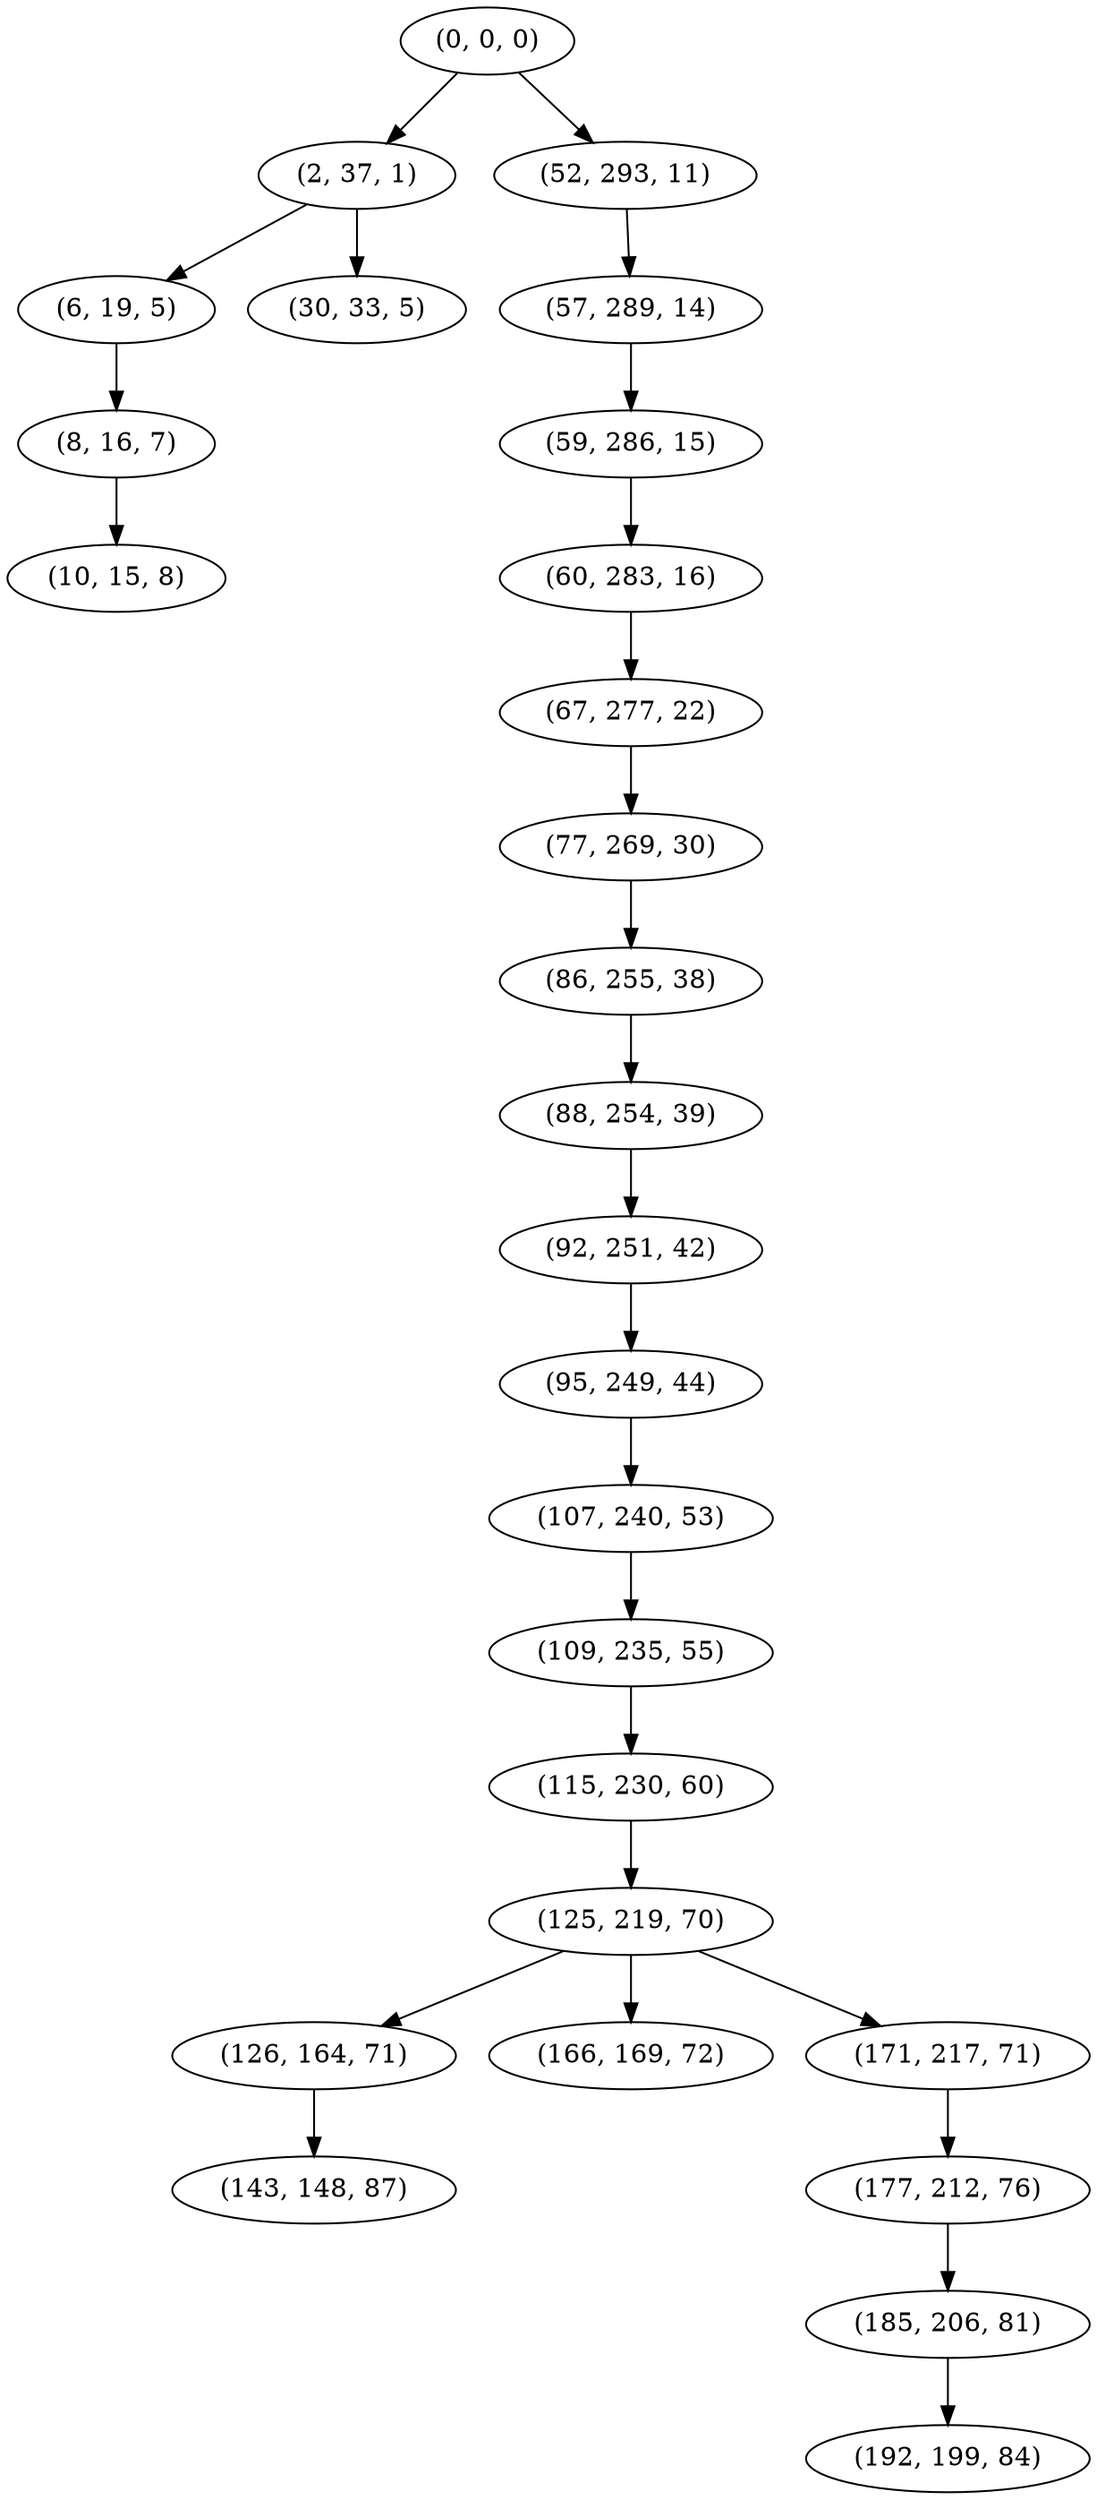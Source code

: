 digraph tree {
    "(0, 0, 0)";
    "(2, 37, 1)";
    "(6, 19, 5)";
    "(8, 16, 7)";
    "(10, 15, 8)";
    "(30, 33, 5)";
    "(52, 293, 11)";
    "(57, 289, 14)";
    "(59, 286, 15)";
    "(60, 283, 16)";
    "(67, 277, 22)";
    "(77, 269, 30)";
    "(86, 255, 38)";
    "(88, 254, 39)";
    "(92, 251, 42)";
    "(95, 249, 44)";
    "(107, 240, 53)";
    "(109, 235, 55)";
    "(115, 230, 60)";
    "(125, 219, 70)";
    "(126, 164, 71)";
    "(143, 148, 87)";
    "(166, 169, 72)";
    "(171, 217, 71)";
    "(177, 212, 76)";
    "(185, 206, 81)";
    "(192, 199, 84)";
    "(0, 0, 0)" -> "(2, 37, 1)";
    "(0, 0, 0)" -> "(52, 293, 11)";
    "(2, 37, 1)" -> "(6, 19, 5)";
    "(2, 37, 1)" -> "(30, 33, 5)";
    "(6, 19, 5)" -> "(8, 16, 7)";
    "(8, 16, 7)" -> "(10, 15, 8)";
    "(52, 293, 11)" -> "(57, 289, 14)";
    "(57, 289, 14)" -> "(59, 286, 15)";
    "(59, 286, 15)" -> "(60, 283, 16)";
    "(60, 283, 16)" -> "(67, 277, 22)";
    "(67, 277, 22)" -> "(77, 269, 30)";
    "(77, 269, 30)" -> "(86, 255, 38)";
    "(86, 255, 38)" -> "(88, 254, 39)";
    "(88, 254, 39)" -> "(92, 251, 42)";
    "(92, 251, 42)" -> "(95, 249, 44)";
    "(95, 249, 44)" -> "(107, 240, 53)";
    "(107, 240, 53)" -> "(109, 235, 55)";
    "(109, 235, 55)" -> "(115, 230, 60)";
    "(115, 230, 60)" -> "(125, 219, 70)";
    "(125, 219, 70)" -> "(126, 164, 71)";
    "(125, 219, 70)" -> "(166, 169, 72)";
    "(125, 219, 70)" -> "(171, 217, 71)";
    "(126, 164, 71)" -> "(143, 148, 87)";
    "(171, 217, 71)" -> "(177, 212, 76)";
    "(177, 212, 76)" -> "(185, 206, 81)";
    "(185, 206, 81)" -> "(192, 199, 84)";
}
